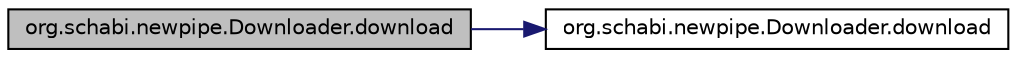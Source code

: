 digraph "org.schabi.newpipe.Downloader.download"
{
 // LATEX_PDF_SIZE
  edge [fontname="Helvetica",fontsize="10",labelfontname="Helvetica",labelfontsize="10"];
  node [fontname="Helvetica",fontsize="10",shape=record];
  rankdir="LR";
  Node2 [label="org.schabi.newpipe.Downloader.download",height=0.2,width=0.4,color="black", fillcolor="grey75", style="filled", fontcolor="black",tooltip=" "];
  Node2 -> Node3 [color="midnightblue",fontsize="10",style="solid",fontname="Helvetica"];
  Node3 [label="org.schabi.newpipe.Downloader.download",height=0.2,width=0.4,color="black", fillcolor="white", style="filled",URL="$classorg_1_1schabi_1_1newpipe_1_1_downloader.html#a35dc8459c478747d5d0d150b675f61dd",tooltip=" "];
}

